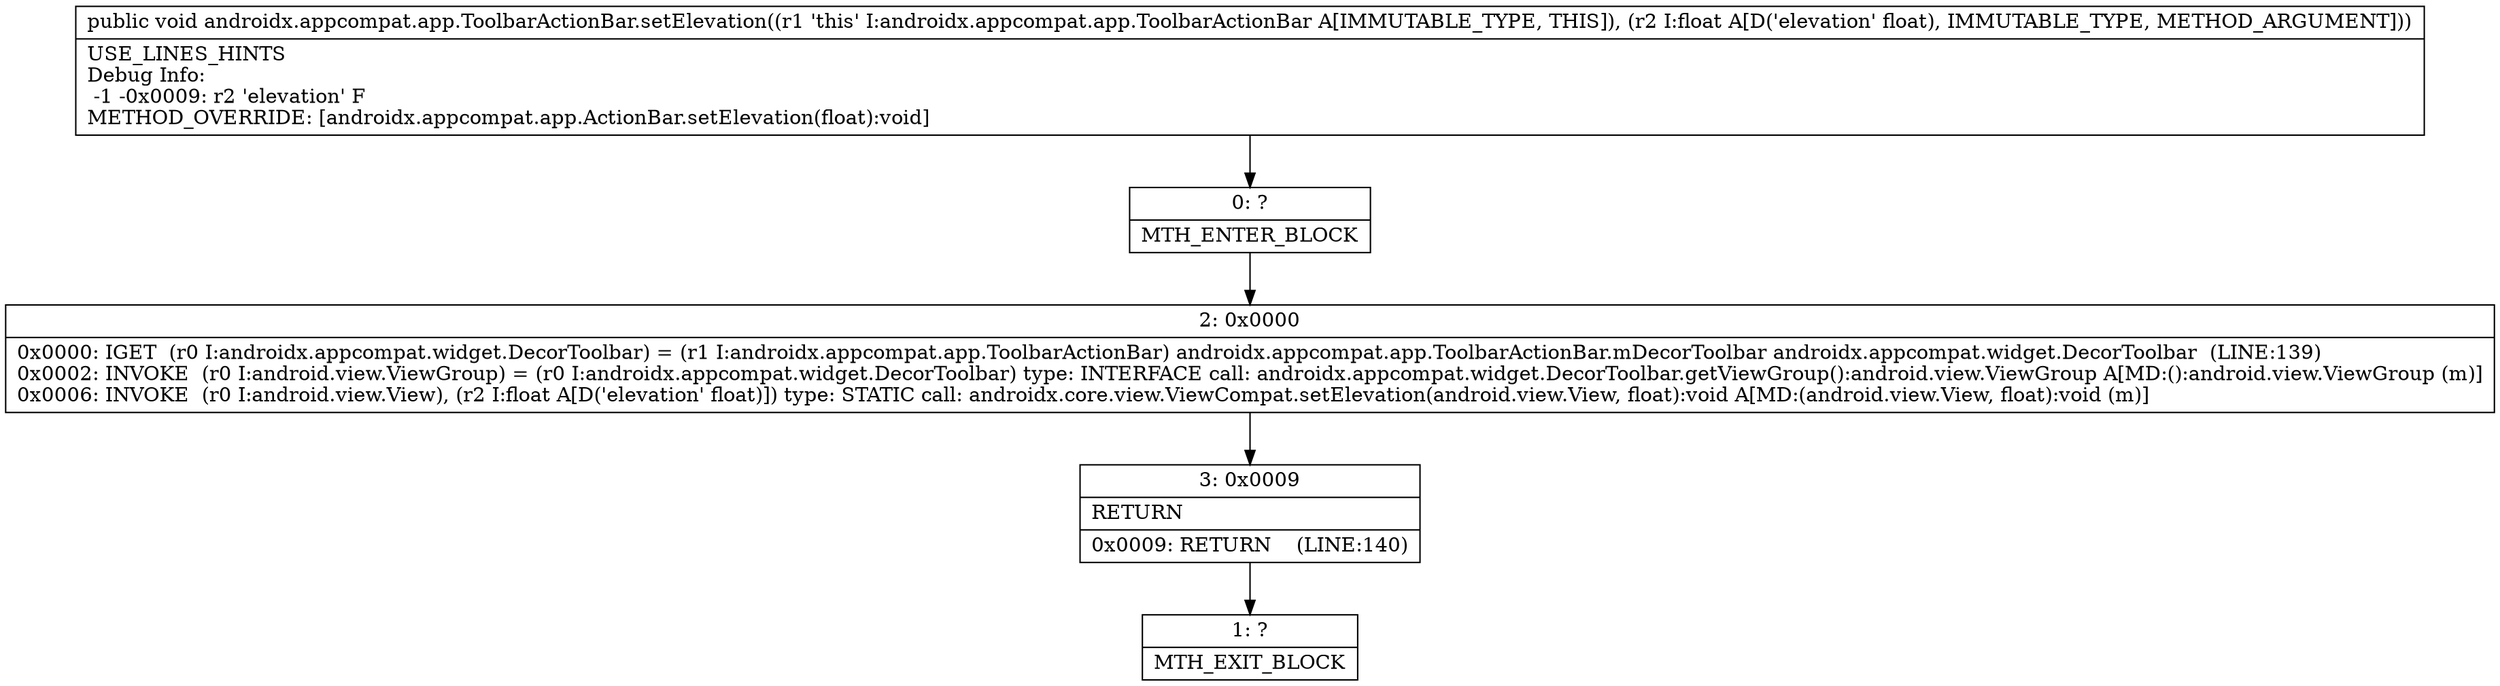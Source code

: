 digraph "CFG forandroidx.appcompat.app.ToolbarActionBar.setElevation(F)V" {
Node_0 [shape=record,label="{0\:\ ?|MTH_ENTER_BLOCK\l}"];
Node_2 [shape=record,label="{2\:\ 0x0000|0x0000: IGET  (r0 I:androidx.appcompat.widget.DecorToolbar) = (r1 I:androidx.appcompat.app.ToolbarActionBar) androidx.appcompat.app.ToolbarActionBar.mDecorToolbar androidx.appcompat.widget.DecorToolbar  (LINE:139)\l0x0002: INVOKE  (r0 I:android.view.ViewGroup) = (r0 I:androidx.appcompat.widget.DecorToolbar) type: INTERFACE call: androidx.appcompat.widget.DecorToolbar.getViewGroup():android.view.ViewGroup A[MD:():android.view.ViewGroup (m)]\l0x0006: INVOKE  (r0 I:android.view.View), (r2 I:float A[D('elevation' float)]) type: STATIC call: androidx.core.view.ViewCompat.setElevation(android.view.View, float):void A[MD:(android.view.View, float):void (m)]\l}"];
Node_3 [shape=record,label="{3\:\ 0x0009|RETURN\l|0x0009: RETURN    (LINE:140)\l}"];
Node_1 [shape=record,label="{1\:\ ?|MTH_EXIT_BLOCK\l}"];
MethodNode[shape=record,label="{public void androidx.appcompat.app.ToolbarActionBar.setElevation((r1 'this' I:androidx.appcompat.app.ToolbarActionBar A[IMMUTABLE_TYPE, THIS]), (r2 I:float A[D('elevation' float), IMMUTABLE_TYPE, METHOD_ARGUMENT]))  | USE_LINES_HINTS\lDebug Info:\l  \-1 \-0x0009: r2 'elevation' F\lMETHOD_OVERRIDE: [androidx.appcompat.app.ActionBar.setElevation(float):void]\l}"];
MethodNode -> Node_0;Node_0 -> Node_2;
Node_2 -> Node_3;
Node_3 -> Node_1;
}

